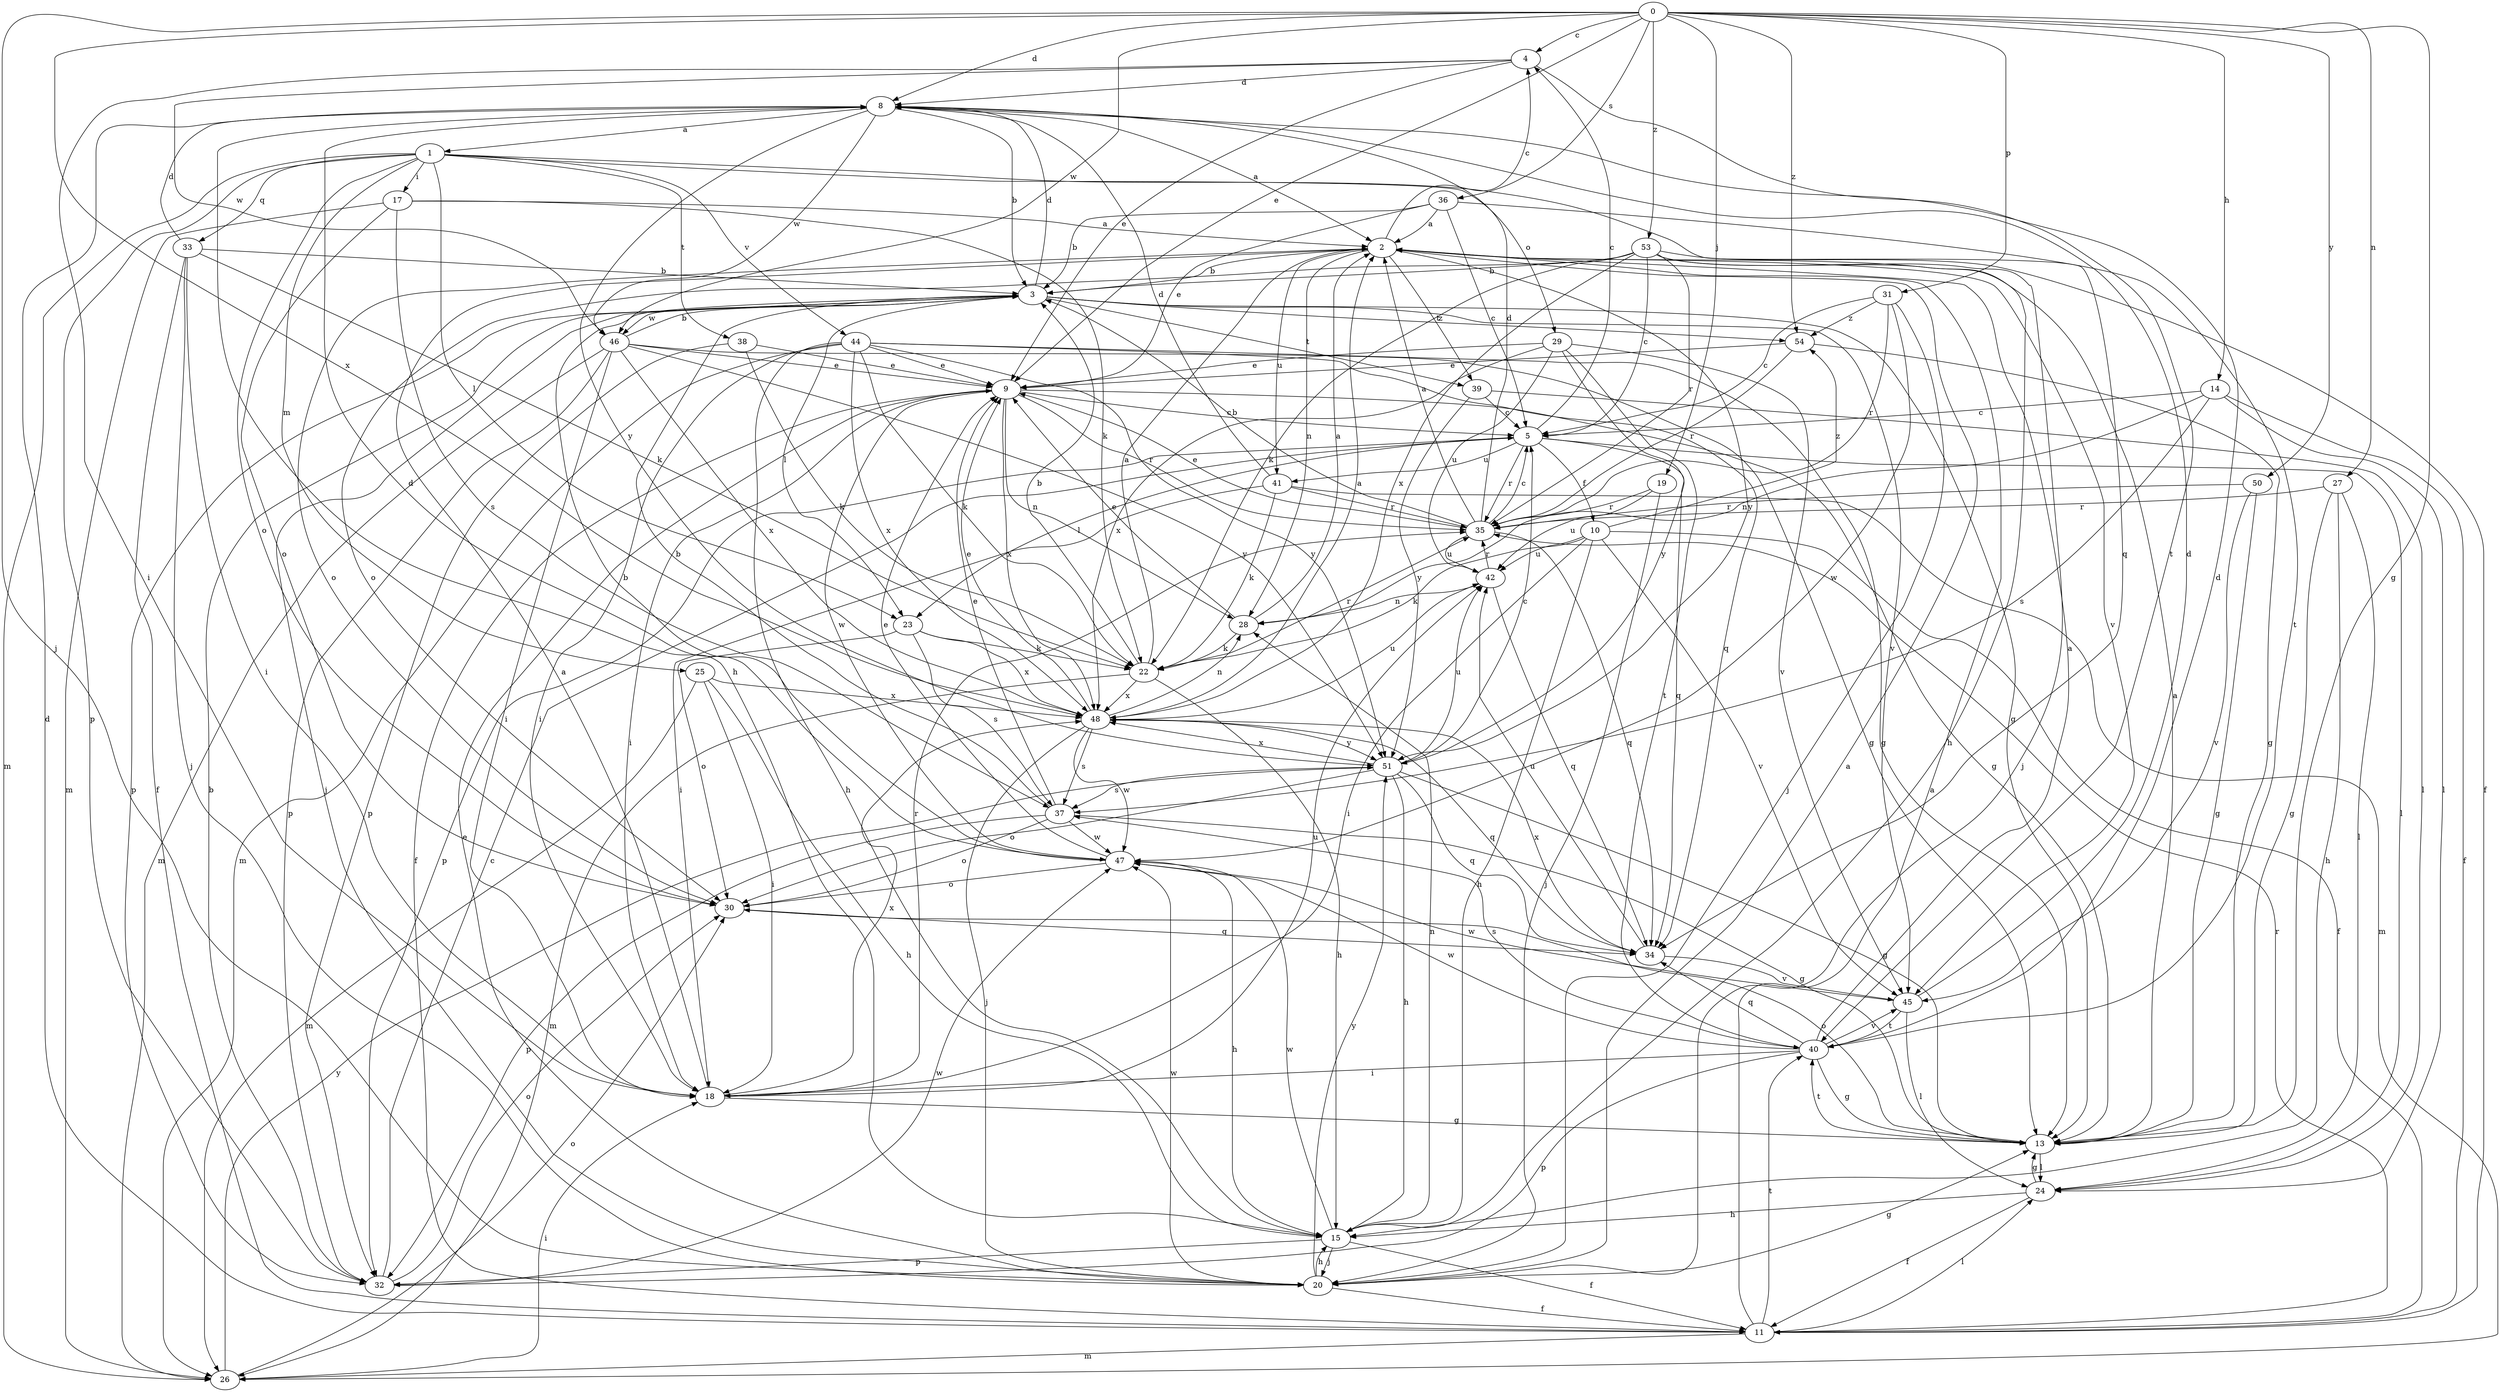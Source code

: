 strict digraph  {
0;
1;
2;
3;
4;
5;
8;
9;
10;
11;
13;
14;
15;
17;
18;
19;
20;
22;
23;
24;
25;
26;
27;
28;
29;
30;
31;
32;
33;
34;
35;
36;
37;
38;
39;
40;
41;
42;
44;
45;
46;
47;
48;
50;
51;
53;
54;
0 -> 4  [label=c];
0 -> 8  [label=d];
0 -> 9  [label=e];
0 -> 13  [label=g];
0 -> 14  [label=h];
0 -> 19  [label=j];
0 -> 20  [label=j];
0 -> 27  [label=n];
0 -> 31  [label=p];
0 -> 36  [label=s];
0 -> 46  [label=w];
0 -> 48  [label=x];
0 -> 50  [label=y];
0 -> 53  [label=z];
0 -> 54  [label=z];
1 -> 17  [label=i];
1 -> 23  [label=l];
1 -> 25  [label=m];
1 -> 26  [label=m];
1 -> 29  [label=o];
1 -> 30  [label=o];
1 -> 32  [label=p];
1 -> 33  [label=q];
1 -> 34  [label=q];
1 -> 38  [label=t];
1 -> 44  [label=v];
2 -> 3  [label=b];
2 -> 4  [label=c];
2 -> 28  [label=n];
2 -> 30  [label=o];
2 -> 39  [label=t];
2 -> 41  [label=u];
2 -> 45  [label=v];
2 -> 51  [label=y];
3 -> 8  [label=d];
3 -> 13  [label=g];
3 -> 20  [label=j];
3 -> 23  [label=l];
3 -> 32  [label=p];
3 -> 39  [label=t];
3 -> 45  [label=v];
3 -> 46  [label=w];
3 -> 54  [label=z];
4 -> 8  [label=d];
4 -> 9  [label=e];
4 -> 18  [label=i];
4 -> 40  [label=t];
4 -> 46  [label=w];
5 -> 4  [label=c];
5 -> 10  [label=f];
5 -> 23  [label=l];
5 -> 24  [label=l];
5 -> 32  [label=p];
5 -> 34  [label=q];
5 -> 35  [label=r];
5 -> 41  [label=u];
8 -> 1  [label=a];
8 -> 2  [label=a];
8 -> 3  [label=b];
8 -> 15  [label=h];
8 -> 46  [label=w];
8 -> 51  [label=y];
9 -> 5  [label=c];
9 -> 11  [label=f];
9 -> 13  [label=g];
9 -> 18  [label=i];
9 -> 28  [label=n];
9 -> 35  [label=r];
9 -> 47  [label=w];
9 -> 48  [label=x];
10 -> 11  [label=f];
10 -> 15  [label=h];
10 -> 18  [label=i];
10 -> 22  [label=k];
10 -> 42  [label=u];
10 -> 45  [label=v];
10 -> 54  [label=z];
11 -> 2  [label=a];
11 -> 8  [label=d];
11 -> 24  [label=l];
11 -> 26  [label=m];
11 -> 35  [label=r];
11 -> 40  [label=t];
13 -> 2  [label=a];
13 -> 24  [label=l];
13 -> 30  [label=o];
13 -> 40  [label=t];
14 -> 5  [label=c];
14 -> 11  [label=f];
14 -> 24  [label=l];
14 -> 28  [label=n];
14 -> 37  [label=s];
15 -> 11  [label=f];
15 -> 20  [label=j];
15 -> 28  [label=n];
15 -> 32  [label=p];
15 -> 47  [label=w];
17 -> 2  [label=a];
17 -> 22  [label=k];
17 -> 26  [label=m];
17 -> 30  [label=o];
17 -> 37  [label=s];
18 -> 2  [label=a];
18 -> 13  [label=g];
18 -> 35  [label=r];
18 -> 42  [label=u];
18 -> 48  [label=x];
19 -> 20  [label=j];
19 -> 35  [label=r];
19 -> 42  [label=u];
20 -> 2  [label=a];
20 -> 9  [label=e];
20 -> 11  [label=f];
20 -> 13  [label=g];
20 -> 15  [label=h];
20 -> 47  [label=w];
20 -> 51  [label=y];
22 -> 2  [label=a];
22 -> 3  [label=b];
22 -> 15  [label=h];
22 -> 26  [label=m];
22 -> 35  [label=r];
22 -> 48  [label=x];
23 -> 22  [label=k];
23 -> 30  [label=o];
23 -> 37  [label=s];
23 -> 48  [label=x];
24 -> 11  [label=f];
24 -> 13  [label=g];
24 -> 15  [label=h];
25 -> 15  [label=h];
25 -> 18  [label=i];
25 -> 26  [label=m];
25 -> 48  [label=x];
26 -> 18  [label=i];
26 -> 30  [label=o];
26 -> 51  [label=y];
27 -> 13  [label=g];
27 -> 15  [label=h];
27 -> 24  [label=l];
27 -> 35  [label=r];
28 -> 2  [label=a];
28 -> 9  [label=e];
28 -> 22  [label=k];
29 -> 9  [label=e];
29 -> 40  [label=t];
29 -> 42  [label=u];
29 -> 45  [label=v];
29 -> 48  [label=x];
29 -> 51  [label=y];
30 -> 34  [label=q];
31 -> 5  [label=c];
31 -> 20  [label=j];
31 -> 35  [label=r];
31 -> 47  [label=w];
31 -> 54  [label=z];
32 -> 3  [label=b];
32 -> 5  [label=c];
32 -> 30  [label=o];
32 -> 47  [label=w];
33 -> 3  [label=b];
33 -> 8  [label=d];
33 -> 11  [label=f];
33 -> 18  [label=i];
33 -> 20  [label=j];
33 -> 22  [label=k];
34 -> 42  [label=u];
34 -> 45  [label=v];
34 -> 48  [label=x];
35 -> 2  [label=a];
35 -> 3  [label=b];
35 -> 5  [label=c];
35 -> 8  [label=d];
35 -> 9  [label=e];
35 -> 34  [label=q];
35 -> 42  [label=u];
36 -> 2  [label=a];
36 -> 3  [label=b];
36 -> 5  [label=c];
36 -> 9  [label=e];
36 -> 40  [label=t];
37 -> 3  [label=b];
37 -> 9  [label=e];
37 -> 13  [label=g];
37 -> 30  [label=o];
37 -> 32  [label=p];
37 -> 47  [label=w];
38 -> 9  [label=e];
38 -> 22  [label=k];
38 -> 32  [label=p];
39 -> 5  [label=c];
39 -> 24  [label=l];
39 -> 51  [label=y];
40 -> 2  [label=a];
40 -> 8  [label=d];
40 -> 13  [label=g];
40 -> 18  [label=i];
40 -> 32  [label=p];
40 -> 34  [label=q];
40 -> 37  [label=s];
40 -> 45  [label=v];
40 -> 47  [label=w];
41 -> 8  [label=d];
41 -> 18  [label=i];
41 -> 22  [label=k];
41 -> 26  [label=m];
41 -> 35  [label=r];
42 -> 28  [label=n];
42 -> 34  [label=q];
42 -> 35  [label=r];
44 -> 9  [label=e];
44 -> 13  [label=g];
44 -> 15  [label=h];
44 -> 18  [label=i];
44 -> 22  [label=k];
44 -> 26  [label=m];
44 -> 34  [label=q];
44 -> 48  [label=x];
44 -> 51  [label=y];
45 -> 8  [label=d];
45 -> 24  [label=l];
45 -> 40  [label=t];
45 -> 47  [label=w];
46 -> 3  [label=b];
46 -> 9  [label=e];
46 -> 13  [label=g];
46 -> 18  [label=i];
46 -> 26  [label=m];
46 -> 32  [label=p];
46 -> 48  [label=x];
46 -> 51  [label=y];
47 -> 3  [label=b];
47 -> 8  [label=d];
47 -> 9  [label=e];
47 -> 15  [label=h];
47 -> 30  [label=o];
48 -> 2  [label=a];
48 -> 9  [label=e];
48 -> 20  [label=j];
48 -> 28  [label=n];
48 -> 34  [label=q];
48 -> 37  [label=s];
48 -> 42  [label=u];
48 -> 47  [label=w];
48 -> 51  [label=y];
50 -> 13  [label=g];
50 -> 35  [label=r];
50 -> 45  [label=v];
51 -> 5  [label=c];
51 -> 13  [label=g];
51 -> 15  [label=h];
51 -> 30  [label=o];
51 -> 34  [label=q];
51 -> 37  [label=s];
51 -> 42  [label=u];
51 -> 48  [label=x];
53 -> 3  [label=b];
53 -> 5  [label=c];
53 -> 11  [label=f];
53 -> 15  [label=h];
53 -> 20  [label=j];
53 -> 22  [label=k];
53 -> 30  [label=o];
53 -> 35  [label=r];
53 -> 48  [label=x];
54 -> 9  [label=e];
54 -> 13  [label=g];
54 -> 35  [label=r];
}
